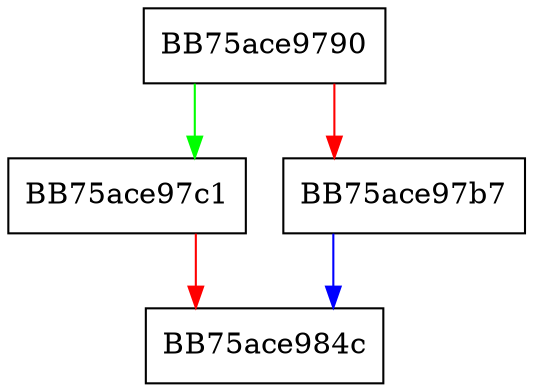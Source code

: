 digraph decode_control_flow {
  node [shape="box"];
  graph [splines=ortho];
  BB75ace9790 -> BB75ace97c1 [color="green"];
  BB75ace9790 -> BB75ace97b7 [color="red"];
  BB75ace97b7 -> BB75ace984c [color="blue"];
  BB75ace97c1 -> BB75ace984c [color="red"];
}